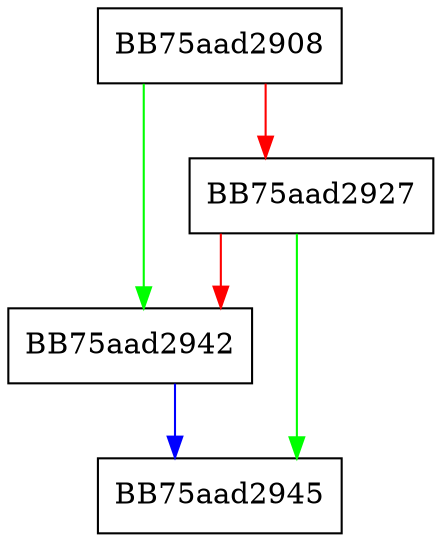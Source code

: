 digraph GetFriendlyFileNameA {
  node [shape="box"];
  graph [splines=ortho];
  BB75aad2908 -> BB75aad2942 [color="green"];
  BB75aad2908 -> BB75aad2927 [color="red"];
  BB75aad2927 -> BB75aad2945 [color="green"];
  BB75aad2927 -> BB75aad2942 [color="red"];
  BB75aad2942 -> BB75aad2945 [color="blue"];
}